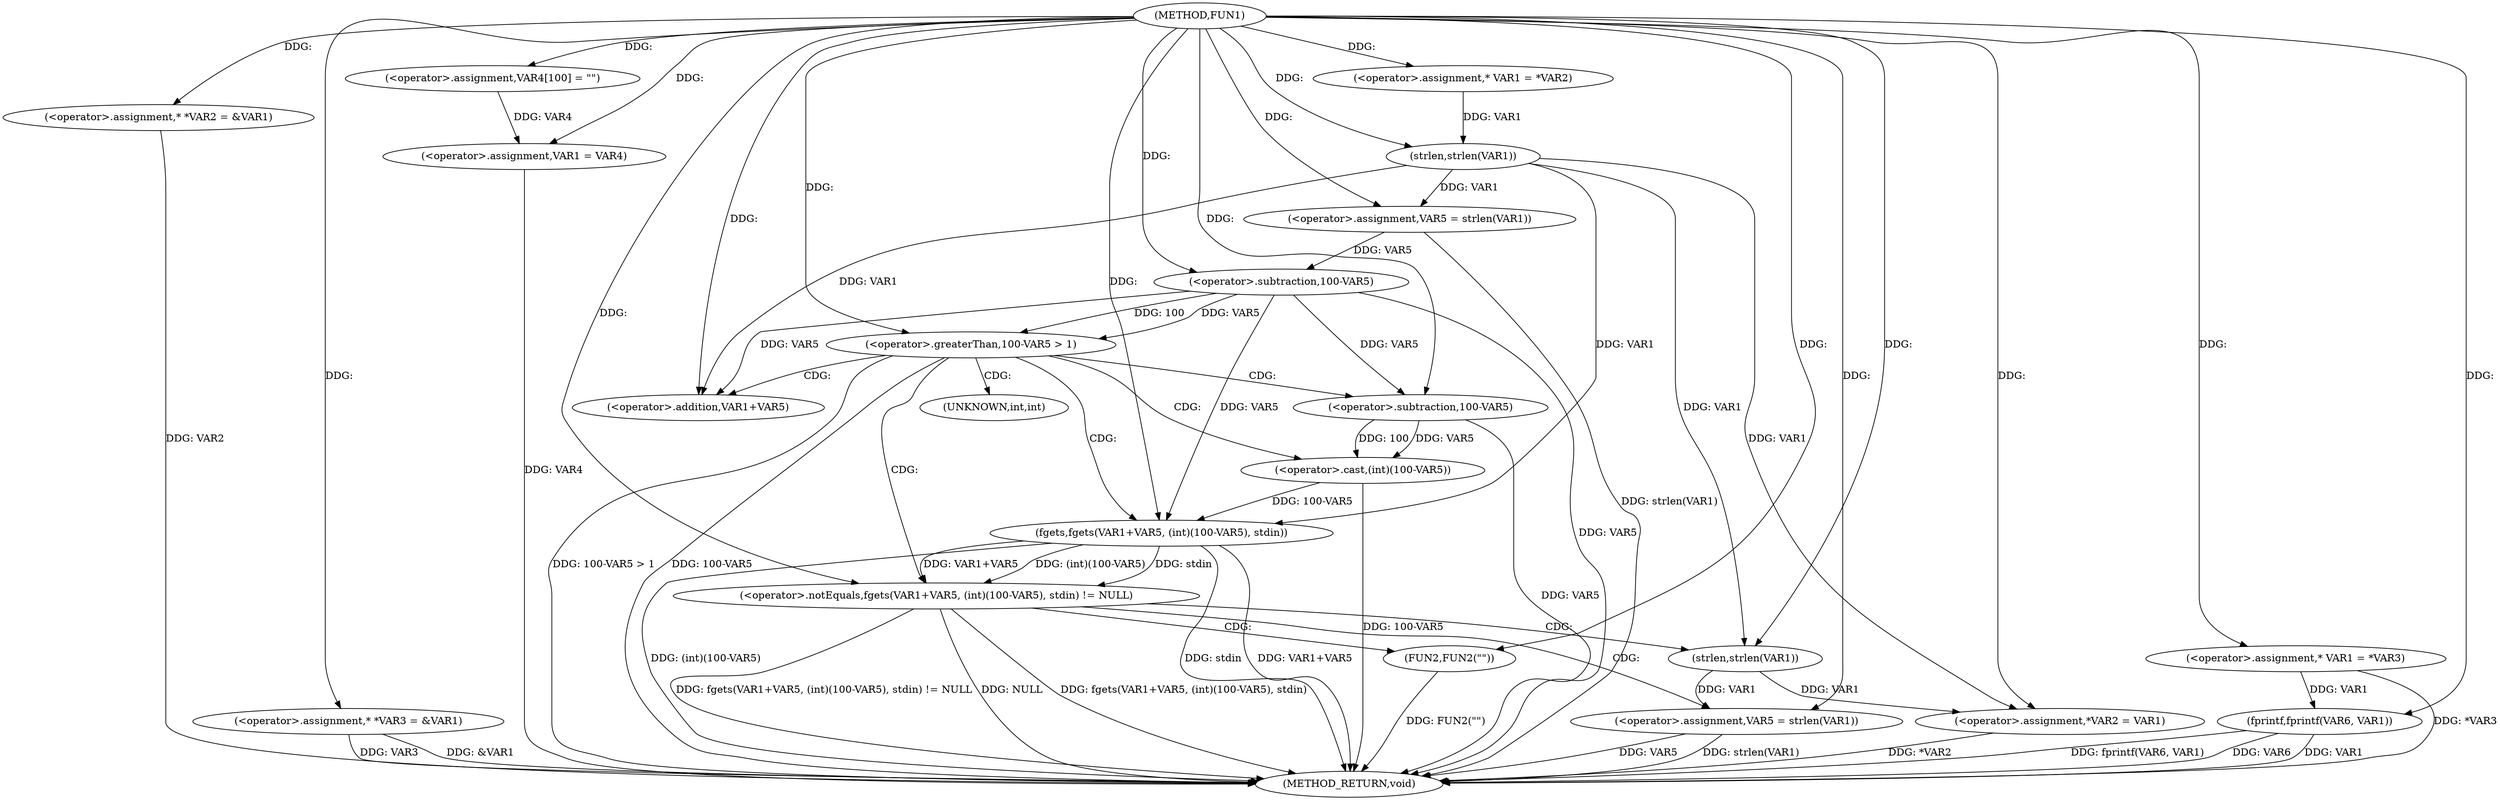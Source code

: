 digraph FUN1 {  
"1000100" [label = "(METHOD,FUN1)" ]
"1000175" [label = "(METHOD_RETURN,void)" ]
"1000104" [label = "(<operator>.assignment,* *VAR2 = &VAR1)" ]
"1000109" [label = "(<operator>.assignment,* *VAR3 = &VAR1)" ]
"1000114" [label = "(<operator>.assignment,VAR4[100] = \"\")" ]
"1000117" [label = "(<operator>.assignment,VAR1 = VAR4)" ]
"1000122" [label = "(<operator>.assignment,* VAR1 = *VAR2)" ]
"1000128" [label = "(<operator>.assignment,VAR5 = strlen(VAR1))" ]
"1000130" [label = "(strlen,strlen(VAR1))" ]
"1000133" [label = "(<operator>.greaterThan,100-VAR5 > 1)" ]
"1000134" [label = "(<operator>.subtraction,100-VAR5)" ]
"1000140" [label = "(<operator>.notEquals,fgets(VAR1+VAR5, (int)(100-VAR5), stdin) != NULL)" ]
"1000141" [label = "(fgets,fgets(VAR1+VAR5, (int)(100-VAR5), stdin))" ]
"1000142" [label = "(<operator>.addition,VAR1+VAR5)" ]
"1000145" [label = "(<operator>.cast,(int)(100-VAR5))" ]
"1000147" [label = "(<operator>.subtraction,100-VAR5)" ]
"1000153" [label = "(<operator>.assignment,VAR5 = strlen(VAR1))" ]
"1000155" [label = "(strlen,strlen(VAR1))" ]
"1000160" [label = "(FUN2,FUN2(\"\"))" ]
"1000162" [label = "(<operator>.assignment,*VAR2 = VAR1)" ]
"1000168" [label = "(<operator>.assignment,* VAR1 = *VAR3)" ]
"1000172" [label = "(fprintf,fprintf(VAR6, VAR1))" ]
"1000146" [label = "(UNKNOWN,int,int)" ]
  "1000140" -> "1000175"  [ label = "DDG: NULL"] 
  "1000104" -> "1000175"  [ label = "DDG: VAR2"] 
  "1000140" -> "1000175"  [ label = "DDG: fgets(VAR1+VAR5, (int)(100-VAR5), stdin)"] 
  "1000140" -> "1000175"  [ label = "DDG: fgets(VAR1+VAR5, (int)(100-VAR5), stdin) != NULL"] 
  "1000147" -> "1000175"  [ label = "DDG: VAR5"] 
  "1000133" -> "1000175"  [ label = "DDG: 100-VAR5 > 1"] 
  "1000153" -> "1000175"  [ label = "DDG: VAR5"] 
  "1000117" -> "1000175"  [ label = "DDG: VAR4"] 
  "1000128" -> "1000175"  [ label = "DDG: strlen(VAR1)"] 
  "1000172" -> "1000175"  [ label = "DDG: fprintf(VAR6, VAR1)"] 
  "1000141" -> "1000175"  [ label = "DDG: VAR1+VAR5"] 
  "1000160" -> "1000175"  [ label = "DDG: FUN2(\"\")"] 
  "1000153" -> "1000175"  [ label = "DDG: strlen(VAR1)"] 
  "1000133" -> "1000175"  [ label = "DDG: 100-VAR5"] 
  "1000109" -> "1000175"  [ label = "DDG: VAR3"] 
  "1000172" -> "1000175"  [ label = "DDG: VAR6"] 
  "1000134" -> "1000175"  [ label = "DDG: VAR5"] 
  "1000141" -> "1000175"  [ label = "DDG: (int)(100-VAR5)"] 
  "1000168" -> "1000175"  [ label = "DDG: *VAR3"] 
  "1000141" -> "1000175"  [ label = "DDG: stdin"] 
  "1000162" -> "1000175"  [ label = "DDG: *VAR2"] 
  "1000145" -> "1000175"  [ label = "DDG: 100-VAR5"] 
  "1000109" -> "1000175"  [ label = "DDG: &VAR1"] 
  "1000172" -> "1000175"  [ label = "DDG: VAR1"] 
  "1000100" -> "1000104"  [ label = "DDG: "] 
  "1000100" -> "1000109"  [ label = "DDG: "] 
  "1000100" -> "1000114"  [ label = "DDG: "] 
  "1000114" -> "1000117"  [ label = "DDG: VAR4"] 
  "1000100" -> "1000117"  [ label = "DDG: "] 
  "1000100" -> "1000122"  [ label = "DDG: "] 
  "1000130" -> "1000128"  [ label = "DDG: VAR1"] 
  "1000100" -> "1000128"  [ label = "DDG: "] 
  "1000122" -> "1000130"  [ label = "DDG: VAR1"] 
  "1000100" -> "1000130"  [ label = "DDG: "] 
  "1000134" -> "1000133"  [ label = "DDG: 100"] 
  "1000134" -> "1000133"  [ label = "DDG: VAR5"] 
  "1000100" -> "1000134"  [ label = "DDG: "] 
  "1000128" -> "1000134"  [ label = "DDG: VAR5"] 
  "1000100" -> "1000133"  [ label = "DDG: "] 
  "1000141" -> "1000140"  [ label = "DDG: VAR1+VAR5"] 
  "1000141" -> "1000140"  [ label = "DDG: (int)(100-VAR5)"] 
  "1000141" -> "1000140"  [ label = "DDG: stdin"] 
  "1000130" -> "1000141"  [ label = "DDG: VAR1"] 
  "1000100" -> "1000141"  [ label = "DDG: "] 
  "1000134" -> "1000141"  [ label = "DDG: VAR5"] 
  "1000130" -> "1000142"  [ label = "DDG: VAR1"] 
  "1000100" -> "1000142"  [ label = "DDG: "] 
  "1000134" -> "1000142"  [ label = "DDG: VAR5"] 
  "1000145" -> "1000141"  [ label = "DDG: 100-VAR5"] 
  "1000147" -> "1000145"  [ label = "DDG: 100"] 
  "1000147" -> "1000145"  [ label = "DDG: VAR5"] 
  "1000100" -> "1000147"  [ label = "DDG: "] 
  "1000134" -> "1000147"  [ label = "DDG: VAR5"] 
  "1000100" -> "1000140"  [ label = "DDG: "] 
  "1000155" -> "1000153"  [ label = "DDG: VAR1"] 
  "1000100" -> "1000153"  [ label = "DDG: "] 
  "1000100" -> "1000155"  [ label = "DDG: "] 
  "1000130" -> "1000155"  [ label = "DDG: VAR1"] 
  "1000100" -> "1000160"  [ label = "DDG: "] 
  "1000155" -> "1000162"  [ label = "DDG: VAR1"] 
  "1000130" -> "1000162"  [ label = "DDG: VAR1"] 
  "1000100" -> "1000162"  [ label = "DDG: "] 
  "1000100" -> "1000168"  [ label = "DDG: "] 
  "1000100" -> "1000172"  [ label = "DDG: "] 
  "1000168" -> "1000172"  [ label = "DDG: VAR1"] 
  "1000133" -> "1000142"  [ label = "CDG: "] 
  "1000133" -> "1000141"  [ label = "CDG: "] 
  "1000133" -> "1000147"  [ label = "CDG: "] 
  "1000133" -> "1000145"  [ label = "CDG: "] 
  "1000133" -> "1000146"  [ label = "CDG: "] 
  "1000133" -> "1000140"  [ label = "CDG: "] 
  "1000140" -> "1000155"  [ label = "CDG: "] 
  "1000140" -> "1000160"  [ label = "CDG: "] 
  "1000140" -> "1000153"  [ label = "CDG: "] 
}
